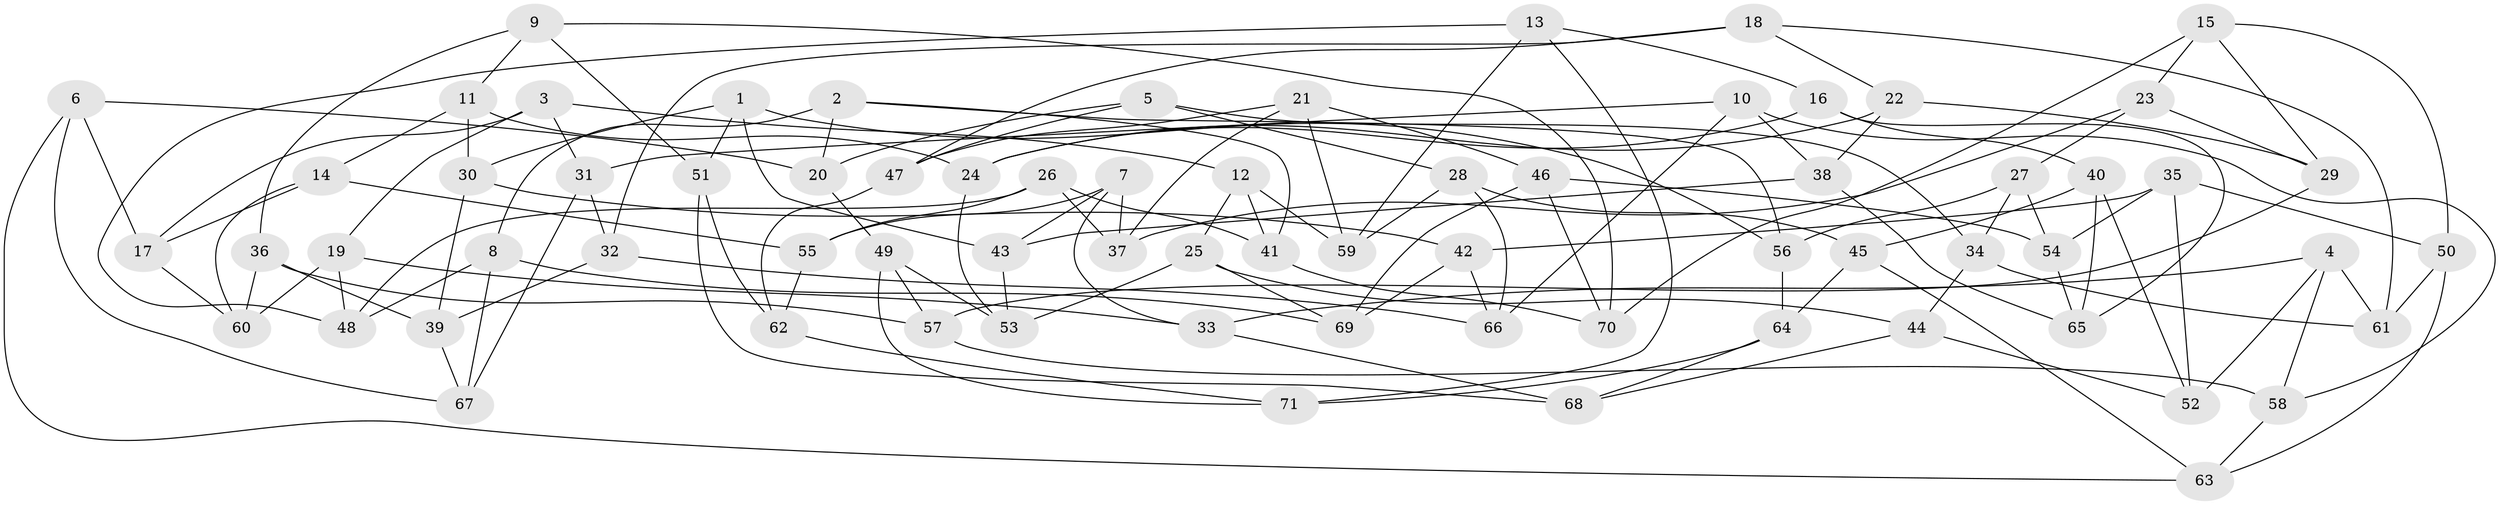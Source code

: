 // coarse degree distribution, {4: 0.5102040816326531, 6: 0.40816326530612246, 5: 0.04081632653061224, 3: 0.04081632653061224}
// Generated by graph-tools (version 1.1) at 2025/24/03/03/25 07:24:23]
// undirected, 71 vertices, 142 edges
graph export_dot {
graph [start="1"]
  node [color=gray90,style=filled];
  1;
  2;
  3;
  4;
  5;
  6;
  7;
  8;
  9;
  10;
  11;
  12;
  13;
  14;
  15;
  16;
  17;
  18;
  19;
  20;
  21;
  22;
  23;
  24;
  25;
  26;
  27;
  28;
  29;
  30;
  31;
  32;
  33;
  34;
  35;
  36;
  37;
  38;
  39;
  40;
  41;
  42;
  43;
  44;
  45;
  46;
  47;
  48;
  49;
  50;
  51;
  52;
  53;
  54;
  55;
  56;
  57;
  58;
  59;
  60;
  61;
  62;
  63;
  64;
  65;
  66;
  67;
  68;
  69;
  70;
  71;
  1 -- 30;
  1 -- 56;
  1 -- 43;
  1 -- 51;
  2 -- 56;
  2 -- 20;
  2 -- 41;
  2 -- 8;
  3 -- 12;
  3 -- 31;
  3 -- 17;
  3 -- 19;
  4 -- 58;
  4 -- 52;
  4 -- 33;
  4 -- 61;
  5 -- 47;
  5 -- 20;
  5 -- 34;
  5 -- 28;
  6 -- 67;
  6 -- 17;
  6 -- 63;
  6 -- 20;
  7 -- 43;
  7 -- 55;
  7 -- 33;
  7 -- 37;
  8 -- 69;
  8 -- 67;
  8 -- 48;
  9 -- 70;
  9 -- 51;
  9 -- 36;
  9 -- 11;
  10 -- 58;
  10 -- 38;
  10 -- 31;
  10 -- 66;
  11 -- 24;
  11 -- 30;
  11 -- 14;
  12 -- 59;
  12 -- 41;
  12 -- 25;
  13 -- 16;
  13 -- 71;
  13 -- 48;
  13 -- 59;
  14 -- 55;
  14 -- 17;
  14 -- 60;
  15 -- 23;
  15 -- 29;
  15 -- 70;
  15 -- 50;
  16 -- 40;
  16 -- 65;
  16 -- 24;
  17 -- 60;
  18 -- 61;
  18 -- 47;
  18 -- 32;
  18 -- 22;
  19 -- 33;
  19 -- 48;
  19 -- 60;
  20 -- 49;
  21 -- 46;
  21 -- 59;
  21 -- 47;
  21 -- 37;
  22 -- 29;
  22 -- 24;
  22 -- 38;
  23 -- 37;
  23 -- 27;
  23 -- 29;
  24 -- 53;
  25 -- 69;
  25 -- 53;
  25 -- 44;
  26 -- 37;
  26 -- 48;
  26 -- 41;
  26 -- 55;
  27 -- 54;
  27 -- 56;
  27 -- 34;
  28 -- 59;
  28 -- 66;
  28 -- 45;
  29 -- 57;
  30 -- 42;
  30 -- 39;
  31 -- 32;
  31 -- 67;
  32 -- 39;
  32 -- 66;
  33 -- 68;
  34 -- 61;
  34 -- 44;
  35 -- 54;
  35 -- 42;
  35 -- 50;
  35 -- 52;
  36 -- 39;
  36 -- 57;
  36 -- 60;
  38 -- 65;
  38 -- 43;
  39 -- 67;
  40 -- 52;
  40 -- 45;
  40 -- 65;
  41 -- 70;
  42 -- 66;
  42 -- 69;
  43 -- 53;
  44 -- 52;
  44 -- 68;
  45 -- 63;
  45 -- 64;
  46 -- 70;
  46 -- 54;
  46 -- 69;
  47 -- 62;
  49 -- 71;
  49 -- 57;
  49 -- 53;
  50 -- 63;
  50 -- 61;
  51 -- 68;
  51 -- 62;
  54 -- 65;
  55 -- 62;
  56 -- 64;
  57 -- 58;
  58 -- 63;
  62 -- 71;
  64 -- 68;
  64 -- 71;
}
